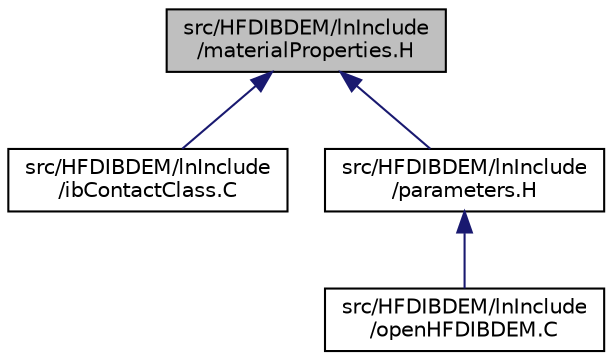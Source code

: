 digraph "src/HFDIBDEM/lnInclude/materialProperties.H"
{
 // LATEX_PDF_SIZE
  edge [fontname="Helvetica",fontsize="10",labelfontname="Helvetica",labelfontsize="10"];
  node [fontname="Helvetica",fontsize="10",shape=record];
  Node1 [label="src/HFDIBDEM/lnInclude\l/materialProperties.H",height=0.2,width=0.4,color="black", fillcolor="grey75", style="filled", fontcolor="black",tooltip=" "];
  Node1 -> Node2 [dir="back",color="midnightblue",fontsize="10",style="solid",fontname="Helvetica"];
  Node2 [label="src/HFDIBDEM/lnInclude\l/ibContactClass.C",height=0.2,width=0.4,color="black", fillcolor="white", style="filled",URL="$lnInclude_2ibContactClass_8C.html",tooltip=" "];
  Node1 -> Node3 [dir="back",color="midnightblue",fontsize="10",style="solid",fontname="Helvetica"];
  Node3 [label="src/HFDIBDEM/lnInclude\l/parameters.H",height=0.2,width=0.4,color="black", fillcolor="white", style="filled",URL="$lnInclude_2parameters_8H.html",tooltip=" "];
  Node3 -> Node4 [dir="back",color="midnightblue",fontsize="10",style="solid",fontname="Helvetica"];
  Node4 [label="src/HFDIBDEM/lnInclude\l/openHFDIBDEM.C",height=0.2,width=0.4,color="black", fillcolor="white", style="filled",URL="$lnInclude_2openHFDIBDEM_8C.html",tooltip=" "];
}
